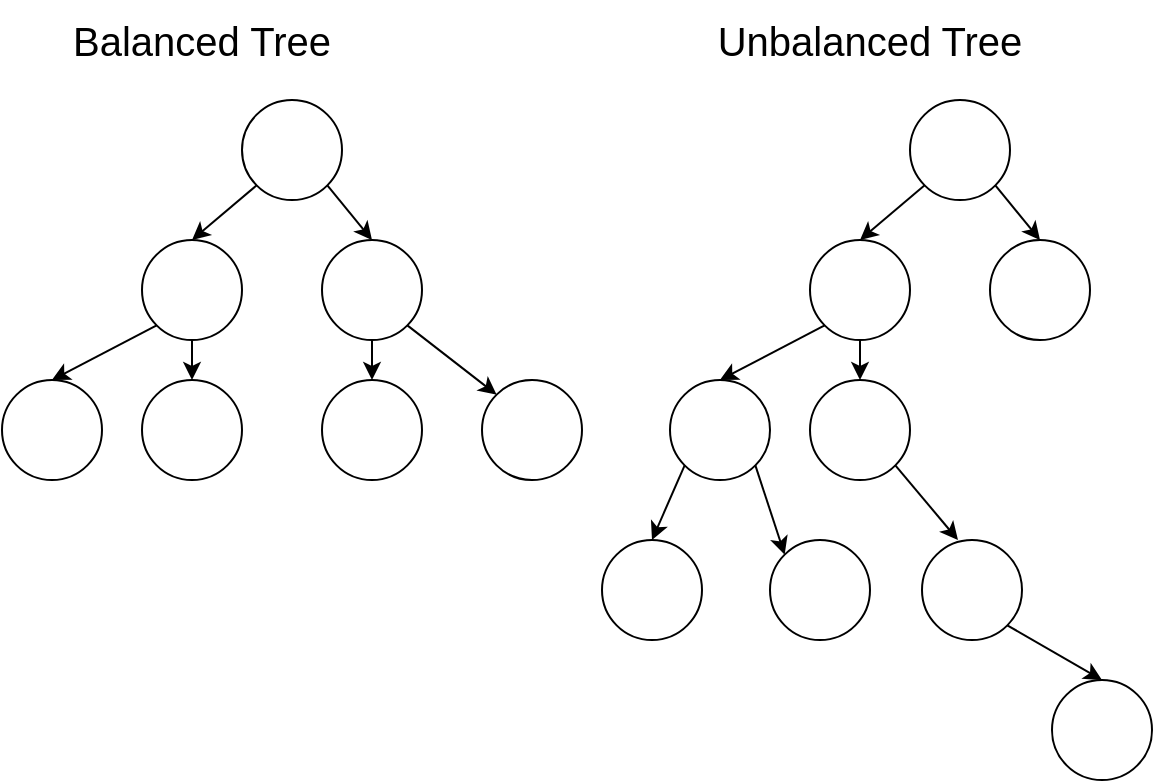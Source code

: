 <mxfile version="21.6.5" type="device">
  <diagram name="Page-1" id="VZIIqRRXdtm2IghGHygO">
    <mxGraphModel dx="794" dy="432" grid="1" gridSize="10" guides="1" tooltips="1" connect="1" arrows="1" fold="1" page="1" pageScale="1" pageWidth="1100" pageHeight="850" math="0" shadow="0">
      <root>
        <mxCell id="0" />
        <mxCell id="1" parent="0" />
        <mxCell id="Sioro_faqgcx9pmIhb5Y-36" value="" style="ellipse;whiteSpace=wrap;html=1;aspect=fixed;" vertex="1" parent="1">
          <mxGeometry x="120" y="50" width="50" height="50" as="geometry" />
        </mxCell>
        <mxCell id="Sioro_faqgcx9pmIhb5Y-37" value="&lt;font style=&quot;font-size: 20px;&quot;&gt;Balanced Tree&lt;/font&gt;" style="text;html=1;strokeColor=none;fillColor=none;align=center;verticalAlign=middle;whiteSpace=wrap;rounded=0;" vertex="1" parent="1">
          <mxGeometry width="200" height="40" as="geometry" />
        </mxCell>
        <mxCell id="Sioro_faqgcx9pmIhb5Y-40" value="" style="ellipse;whiteSpace=wrap;html=1;aspect=fixed;" vertex="1" parent="1">
          <mxGeometry x="70" y="120" width="50" height="50" as="geometry" />
        </mxCell>
        <mxCell id="Sioro_faqgcx9pmIhb5Y-41" value="" style="ellipse;whiteSpace=wrap;html=1;aspect=fixed;" vertex="1" parent="1">
          <mxGeometry x="160" y="120" width="50" height="50" as="geometry" />
        </mxCell>
        <mxCell id="Sioro_faqgcx9pmIhb5Y-42" value="" style="ellipse;whiteSpace=wrap;html=1;aspect=fixed;" vertex="1" parent="1">
          <mxGeometry x="240" y="190" width="50" height="50" as="geometry" />
        </mxCell>
        <mxCell id="Sioro_faqgcx9pmIhb5Y-43" value="" style="ellipse;whiteSpace=wrap;html=1;aspect=fixed;" vertex="1" parent="1">
          <mxGeometry x="160" y="190" width="50" height="50" as="geometry" />
        </mxCell>
        <mxCell id="Sioro_faqgcx9pmIhb5Y-44" value="" style="ellipse;whiteSpace=wrap;html=1;aspect=fixed;" vertex="1" parent="1">
          <mxGeometry x="70" y="190" width="50" height="50" as="geometry" />
        </mxCell>
        <mxCell id="Sioro_faqgcx9pmIhb5Y-45" value="" style="ellipse;whiteSpace=wrap;html=1;aspect=fixed;" vertex="1" parent="1">
          <mxGeometry y="190" width="50" height="50" as="geometry" />
        </mxCell>
        <mxCell id="Sioro_faqgcx9pmIhb5Y-46" value="" style="endArrow=classic;html=1;rounded=0;entryX=0.5;entryY=0;entryDx=0;entryDy=0;exitX=0;exitY=1;exitDx=0;exitDy=0;" edge="1" parent="1" source="Sioro_faqgcx9pmIhb5Y-36" target="Sioro_faqgcx9pmIhb5Y-40">
          <mxGeometry width="50" height="50" relative="1" as="geometry">
            <mxPoint x="60" y="100" as="sourcePoint" />
            <mxPoint x="110" y="50" as="targetPoint" />
          </mxGeometry>
        </mxCell>
        <mxCell id="Sioro_faqgcx9pmIhb5Y-47" value="" style="endArrow=classic;html=1;rounded=0;exitX=1;exitY=1;exitDx=0;exitDy=0;entryX=0.5;entryY=0;entryDx=0;entryDy=0;" edge="1" parent="1" source="Sioro_faqgcx9pmIhb5Y-36" target="Sioro_faqgcx9pmIhb5Y-41">
          <mxGeometry width="50" height="50" relative="1" as="geometry">
            <mxPoint x="190" y="110" as="sourcePoint" />
            <mxPoint x="240" y="60" as="targetPoint" />
          </mxGeometry>
        </mxCell>
        <mxCell id="Sioro_faqgcx9pmIhb5Y-48" value="" style="endArrow=classic;html=1;rounded=0;exitX=0;exitY=1;exitDx=0;exitDy=0;entryX=0.5;entryY=0;entryDx=0;entryDy=0;" edge="1" parent="1" source="Sioro_faqgcx9pmIhb5Y-40" target="Sioro_faqgcx9pmIhb5Y-45">
          <mxGeometry width="50" height="50" relative="1" as="geometry">
            <mxPoint x="40" y="170" as="sourcePoint" />
            <mxPoint x="90" y="120" as="targetPoint" />
          </mxGeometry>
        </mxCell>
        <mxCell id="Sioro_faqgcx9pmIhb5Y-49" value="" style="endArrow=classic;html=1;rounded=0;exitX=0.5;exitY=1;exitDx=0;exitDy=0;entryX=0.5;entryY=0;entryDx=0;entryDy=0;" edge="1" parent="1" source="Sioro_faqgcx9pmIhb5Y-40" target="Sioro_faqgcx9pmIhb5Y-44">
          <mxGeometry width="50" height="50" relative="1" as="geometry">
            <mxPoint x="100" y="170" as="sourcePoint" />
            <mxPoint x="150" y="120" as="targetPoint" />
          </mxGeometry>
        </mxCell>
        <mxCell id="Sioro_faqgcx9pmIhb5Y-50" value="" style="endArrow=classic;html=1;rounded=0;exitX=0.5;exitY=1;exitDx=0;exitDy=0;entryX=0.5;entryY=0;entryDx=0;entryDy=0;" edge="1" parent="1" source="Sioro_faqgcx9pmIhb5Y-41" target="Sioro_faqgcx9pmIhb5Y-43">
          <mxGeometry width="50" height="50" relative="1" as="geometry">
            <mxPoint x="200" y="180" as="sourcePoint" />
            <mxPoint x="250" y="130" as="targetPoint" />
          </mxGeometry>
        </mxCell>
        <mxCell id="Sioro_faqgcx9pmIhb5Y-51" value="" style="endArrow=classic;html=1;rounded=0;exitX=1;exitY=1;exitDx=0;exitDy=0;entryX=0;entryY=0;entryDx=0;entryDy=0;" edge="1" parent="1" source="Sioro_faqgcx9pmIhb5Y-41" target="Sioro_faqgcx9pmIhb5Y-42">
          <mxGeometry width="50" height="50" relative="1" as="geometry">
            <mxPoint x="240" y="180" as="sourcePoint" />
            <mxPoint x="290" y="130" as="targetPoint" />
          </mxGeometry>
        </mxCell>
        <mxCell id="Sioro_faqgcx9pmIhb5Y-52" value="" style="ellipse;whiteSpace=wrap;html=1;aspect=fixed;" vertex="1" parent="1">
          <mxGeometry x="454" y="50" width="50" height="50" as="geometry" />
        </mxCell>
        <mxCell id="Sioro_faqgcx9pmIhb5Y-53" value="&lt;font style=&quot;font-size: 20px;&quot;&gt;Unbalanced Tree&lt;/font&gt;" style="text;html=1;strokeColor=none;fillColor=none;align=center;verticalAlign=middle;whiteSpace=wrap;rounded=0;" vertex="1" parent="1">
          <mxGeometry x="334" width="200" height="40" as="geometry" />
        </mxCell>
        <mxCell id="Sioro_faqgcx9pmIhb5Y-54" value="" style="ellipse;whiteSpace=wrap;html=1;aspect=fixed;" vertex="1" parent="1">
          <mxGeometry x="404" y="120" width="50" height="50" as="geometry" />
        </mxCell>
        <mxCell id="Sioro_faqgcx9pmIhb5Y-55" value="" style="ellipse;whiteSpace=wrap;html=1;aspect=fixed;" vertex="1" parent="1">
          <mxGeometry x="494" y="120" width="50" height="50" as="geometry" />
        </mxCell>
        <mxCell id="Sioro_faqgcx9pmIhb5Y-56" value="" style="ellipse;whiteSpace=wrap;html=1;aspect=fixed;" vertex="1" parent="1">
          <mxGeometry x="384" y="270" width="50" height="50" as="geometry" />
        </mxCell>
        <mxCell id="Sioro_faqgcx9pmIhb5Y-57" value="" style="ellipse;whiteSpace=wrap;html=1;aspect=fixed;" vertex="1" parent="1">
          <mxGeometry x="300" y="270" width="50" height="50" as="geometry" />
        </mxCell>
        <mxCell id="Sioro_faqgcx9pmIhb5Y-58" value="" style="ellipse;whiteSpace=wrap;html=1;aspect=fixed;" vertex="1" parent="1">
          <mxGeometry x="404" y="190" width="50" height="50" as="geometry" />
        </mxCell>
        <mxCell id="Sioro_faqgcx9pmIhb5Y-59" value="" style="ellipse;whiteSpace=wrap;html=1;aspect=fixed;" vertex="1" parent="1">
          <mxGeometry x="334" y="190" width="50" height="50" as="geometry" />
        </mxCell>
        <mxCell id="Sioro_faqgcx9pmIhb5Y-60" value="" style="endArrow=classic;html=1;rounded=0;entryX=0.5;entryY=0;entryDx=0;entryDy=0;exitX=0;exitY=1;exitDx=0;exitDy=0;" edge="1" source="Sioro_faqgcx9pmIhb5Y-52" target="Sioro_faqgcx9pmIhb5Y-54" parent="1">
          <mxGeometry width="50" height="50" relative="1" as="geometry">
            <mxPoint x="394" y="100" as="sourcePoint" />
            <mxPoint x="444" y="50" as="targetPoint" />
          </mxGeometry>
        </mxCell>
        <mxCell id="Sioro_faqgcx9pmIhb5Y-61" value="" style="endArrow=classic;html=1;rounded=0;exitX=1;exitY=1;exitDx=0;exitDy=0;entryX=0.5;entryY=0;entryDx=0;entryDy=0;" edge="1" source="Sioro_faqgcx9pmIhb5Y-52" target="Sioro_faqgcx9pmIhb5Y-55" parent="1">
          <mxGeometry width="50" height="50" relative="1" as="geometry">
            <mxPoint x="524" y="110" as="sourcePoint" />
            <mxPoint x="574" y="60" as="targetPoint" />
          </mxGeometry>
        </mxCell>
        <mxCell id="Sioro_faqgcx9pmIhb5Y-62" value="" style="endArrow=classic;html=1;rounded=0;exitX=0;exitY=1;exitDx=0;exitDy=0;entryX=0.5;entryY=0;entryDx=0;entryDy=0;" edge="1" source="Sioro_faqgcx9pmIhb5Y-54" target="Sioro_faqgcx9pmIhb5Y-59" parent="1">
          <mxGeometry width="50" height="50" relative="1" as="geometry">
            <mxPoint x="374" y="170" as="sourcePoint" />
            <mxPoint x="424" y="120" as="targetPoint" />
          </mxGeometry>
        </mxCell>
        <mxCell id="Sioro_faqgcx9pmIhb5Y-63" value="" style="endArrow=classic;html=1;rounded=0;exitX=0.5;exitY=1;exitDx=0;exitDy=0;entryX=0.5;entryY=0;entryDx=0;entryDy=0;" edge="1" source="Sioro_faqgcx9pmIhb5Y-54" target="Sioro_faqgcx9pmIhb5Y-58" parent="1">
          <mxGeometry width="50" height="50" relative="1" as="geometry">
            <mxPoint x="434" y="170" as="sourcePoint" />
            <mxPoint x="484" y="120" as="targetPoint" />
          </mxGeometry>
        </mxCell>
        <mxCell id="Sioro_faqgcx9pmIhb5Y-64" value="" style="endArrow=classic;html=1;rounded=0;exitX=0;exitY=1;exitDx=0;exitDy=0;entryX=0.5;entryY=0;entryDx=0;entryDy=0;" edge="1" source="Sioro_faqgcx9pmIhb5Y-59" target="Sioro_faqgcx9pmIhb5Y-57" parent="1">
          <mxGeometry width="50" height="50" relative="1" as="geometry">
            <mxPoint x="534" y="180" as="sourcePoint" />
            <mxPoint x="584" y="130" as="targetPoint" />
          </mxGeometry>
        </mxCell>
        <mxCell id="Sioro_faqgcx9pmIhb5Y-65" value="" style="endArrow=classic;html=1;rounded=0;exitX=1;exitY=1;exitDx=0;exitDy=0;entryX=0;entryY=0;entryDx=0;entryDy=0;" edge="1" source="Sioro_faqgcx9pmIhb5Y-59" target="Sioro_faqgcx9pmIhb5Y-56" parent="1">
          <mxGeometry width="50" height="50" relative="1" as="geometry">
            <mxPoint x="574" y="180" as="sourcePoint" />
            <mxPoint x="624" y="130" as="targetPoint" />
          </mxGeometry>
        </mxCell>
        <mxCell id="Sioro_faqgcx9pmIhb5Y-66" value="" style="ellipse;whiteSpace=wrap;html=1;aspect=fixed;" vertex="1" parent="1">
          <mxGeometry x="460" y="270" width="50" height="50" as="geometry" />
        </mxCell>
        <mxCell id="Sioro_faqgcx9pmIhb5Y-67" value="" style="ellipse;whiteSpace=wrap;html=1;aspect=fixed;" vertex="1" parent="1">
          <mxGeometry x="525" y="340" width="50" height="50" as="geometry" />
        </mxCell>
        <mxCell id="Sioro_faqgcx9pmIhb5Y-68" value="" style="endArrow=classic;html=1;rounded=0;exitX=1;exitY=1;exitDx=0;exitDy=0;entryX=0.36;entryY=0;entryDx=0;entryDy=0;entryPerimeter=0;" edge="1" parent="1" source="Sioro_faqgcx9pmIhb5Y-58" target="Sioro_faqgcx9pmIhb5Y-66">
          <mxGeometry width="50" height="50" relative="1" as="geometry">
            <mxPoint x="470" y="260" as="sourcePoint" />
            <mxPoint x="520" y="210" as="targetPoint" />
          </mxGeometry>
        </mxCell>
        <mxCell id="Sioro_faqgcx9pmIhb5Y-69" value="" style="endArrow=classic;html=1;rounded=0;exitX=1;exitY=1;exitDx=0;exitDy=0;entryX=0.5;entryY=0;entryDx=0;entryDy=0;" edge="1" parent="1" source="Sioro_faqgcx9pmIhb5Y-66" target="Sioro_faqgcx9pmIhb5Y-67">
          <mxGeometry width="50" height="50" relative="1" as="geometry">
            <mxPoint x="520" y="340" as="sourcePoint" />
            <mxPoint x="570" y="290" as="targetPoint" />
          </mxGeometry>
        </mxCell>
      </root>
    </mxGraphModel>
  </diagram>
</mxfile>
